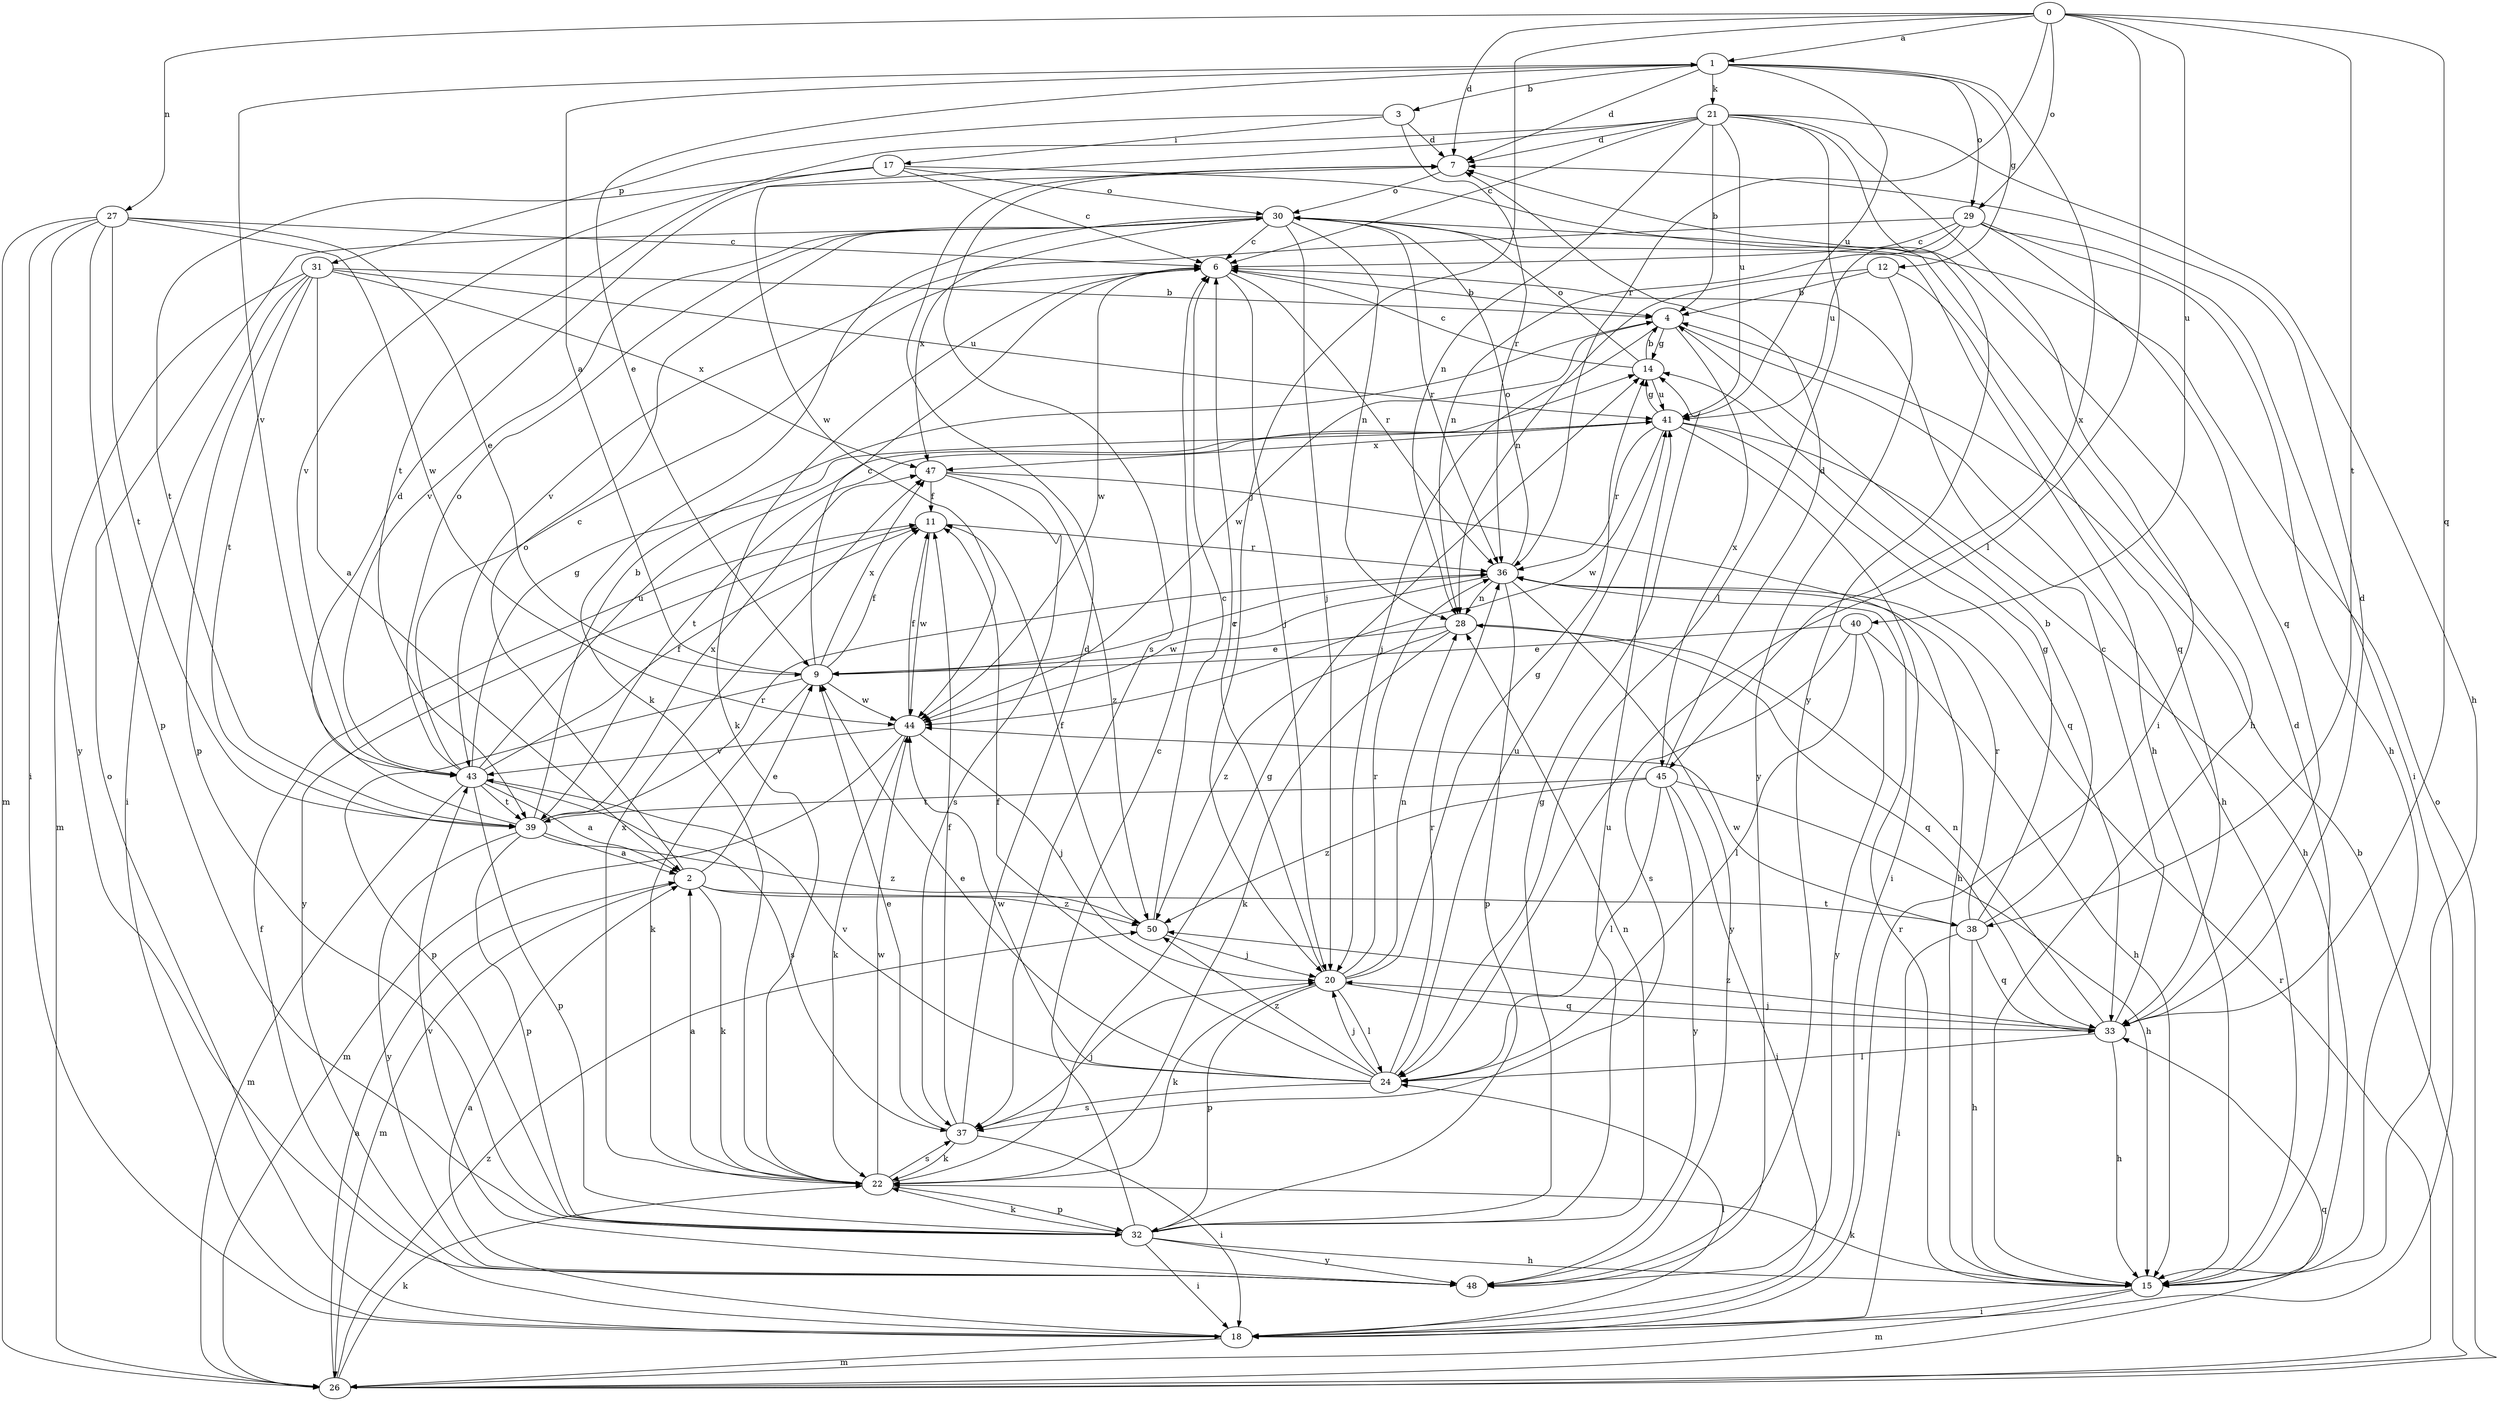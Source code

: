 strict digraph  {
0;
1;
2;
3;
4;
6;
7;
9;
11;
12;
14;
15;
17;
18;
20;
21;
22;
24;
26;
27;
28;
29;
30;
31;
32;
33;
36;
37;
38;
39;
40;
41;
43;
44;
45;
47;
48;
50;
0 -> 1  [label=a];
0 -> 7  [label=d];
0 -> 20  [label=j];
0 -> 24  [label=l];
0 -> 27  [label=n];
0 -> 29  [label=o];
0 -> 33  [label=q];
0 -> 36  [label=r];
0 -> 38  [label=t];
0 -> 40  [label=u];
1 -> 3  [label=b];
1 -> 7  [label=d];
1 -> 9  [label=e];
1 -> 12  [label=g];
1 -> 21  [label=k];
1 -> 29  [label=o];
1 -> 41  [label=u];
1 -> 43  [label=v];
1 -> 45  [label=x];
2 -> 9  [label=e];
2 -> 22  [label=k];
2 -> 26  [label=m];
2 -> 30  [label=o];
2 -> 38  [label=t];
2 -> 50  [label=z];
3 -> 7  [label=d];
3 -> 17  [label=i];
3 -> 31  [label=p];
3 -> 36  [label=r];
4 -> 14  [label=g];
4 -> 15  [label=h];
4 -> 20  [label=j];
4 -> 44  [label=w];
4 -> 45  [label=x];
6 -> 4  [label=b];
6 -> 20  [label=j];
6 -> 22  [label=k];
6 -> 36  [label=r];
6 -> 44  [label=w];
7 -> 30  [label=o];
7 -> 37  [label=s];
9 -> 1  [label=a];
9 -> 6  [label=c];
9 -> 11  [label=f];
9 -> 22  [label=k];
9 -> 32  [label=p];
9 -> 36  [label=r];
9 -> 44  [label=w];
9 -> 47  [label=x];
11 -> 36  [label=r];
11 -> 44  [label=w];
11 -> 48  [label=y];
12 -> 4  [label=b];
12 -> 28  [label=n];
12 -> 33  [label=q];
12 -> 48  [label=y];
14 -> 4  [label=b];
14 -> 6  [label=c];
14 -> 30  [label=o];
14 -> 41  [label=u];
15 -> 7  [label=d];
15 -> 18  [label=i];
15 -> 22  [label=k];
15 -> 26  [label=m];
15 -> 36  [label=r];
17 -> 6  [label=c];
17 -> 15  [label=h];
17 -> 30  [label=o];
17 -> 39  [label=t];
17 -> 43  [label=v];
18 -> 2  [label=a];
18 -> 11  [label=f];
18 -> 24  [label=l];
18 -> 26  [label=m];
18 -> 30  [label=o];
20 -> 6  [label=c];
20 -> 14  [label=g];
20 -> 22  [label=k];
20 -> 24  [label=l];
20 -> 28  [label=n];
20 -> 32  [label=p];
20 -> 33  [label=q];
20 -> 36  [label=r];
21 -> 4  [label=b];
21 -> 6  [label=c];
21 -> 7  [label=d];
21 -> 15  [label=h];
21 -> 18  [label=i];
21 -> 24  [label=l];
21 -> 28  [label=n];
21 -> 39  [label=t];
21 -> 41  [label=u];
21 -> 44  [label=w];
21 -> 48  [label=y];
22 -> 2  [label=a];
22 -> 14  [label=g];
22 -> 32  [label=p];
22 -> 37  [label=s];
22 -> 44  [label=w];
22 -> 47  [label=x];
24 -> 9  [label=e];
24 -> 11  [label=f];
24 -> 20  [label=j];
24 -> 36  [label=r];
24 -> 37  [label=s];
24 -> 41  [label=u];
24 -> 43  [label=v];
24 -> 44  [label=w];
24 -> 50  [label=z];
26 -> 2  [label=a];
26 -> 4  [label=b];
26 -> 22  [label=k];
26 -> 30  [label=o];
26 -> 33  [label=q];
26 -> 36  [label=r];
26 -> 50  [label=z];
27 -> 6  [label=c];
27 -> 9  [label=e];
27 -> 18  [label=i];
27 -> 26  [label=m];
27 -> 32  [label=p];
27 -> 39  [label=t];
27 -> 44  [label=w];
27 -> 48  [label=y];
28 -> 9  [label=e];
28 -> 22  [label=k];
28 -> 33  [label=q];
28 -> 50  [label=z];
29 -> 6  [label=c];
29 -> 15  [label=h];
29 -> 18  [label=i];
29 -> 28  [label=n];
29 -> 33  [label=q];
29 -> 41  [label=u];
29 -> 43  [label=v];
30 -> 6  [label=c];
30 -> 15  [label=h];
30 -> 20  [label=j];
30 -> 22  [label=k];
30 -> 28  [label=n];
30 -> 36  [label=r];
30 -> 43  [label=v];
30 -> 47  [label=x];
31 -> 2  [label=a];
31 -> 4  [label=b];
31 -> 18  [label=i];
31 -> 26  [label=m];
31 -> 32  [label=p];
31 -> 39  [label=t];
31 -> 41  [label=u];
31 -> 47  [label=x];
32 -> 6  [label=c];
32 -> 14  [label=g];
32 -> 15  [label=h];
32 -> 18  [label=i];
32 -> 22  [label=k];
32 -> 28  [label=n];
32 -> 41  [label=u];
32 -> 48  [label=y];
33 -> 6  [label=c];
33 -> 7  [label=d];
33 -> 15  [label=h];
33 -> 20  [label=j];
33 -> 24  [label=l];
33 -> 28  [label=n];
33 -> 50  [label=z];
36 -> 28  [label=n];
36 -> 30  [label=o];
36 -> 32  [label=p];
36 -> 44  [label=w];
36 -> 48  [label=y];
37 -> 7  [label=d];
37 -> 9  [label=e];
37 -> 11  [label=f];
37 -> 18  [label=i];
37 -> 20  [label=j];
37 -> 22  [label=k];
38 -> 4  [label=b];
38 -> 14  [label=g];
38 -> 15  [label=h];
38 -> 18  [label=i];
38 -> 33  [label=q];
38 -> 36  [label=r];
38 -> 44  [label=w];
39 -> 2  [label=a];
39 -> 4  [label=b];
39 -> 7  [label=d];
39 -> 32  [label=p];
39 -> 36  [label=r];
39 -> 47  [label=x];
39 -> 48  [label=y];
39 -> 50  [label=z];
40 -> 9  [label=e];
40 -> 15  [label=h];
40 -> 24  [label=l];
40 -> 37  [label=s];
40 -> 48  [label=y];
41 -> 14  [label=g];
41 -> 15  [label=h];
41 -> 18  [label=i];
41 -> 33  [label=q];
41 -> 36  [label=r];
41 -> 39  [label=t];
41 -> 44  [label=w];
41 -> 47  [label=x];
43 -> 2  [label=a];
43 -> 6  [label=c];
43 -> 11  [label=f];
43 -> 14  [label=g];
43 -> 26  [label=m];
43 -> 30  [label=o];
43 -> 32  [label=p];
43 -> 37  [label=s];
43 -> 39  [label=t];
43 -> 41  [label=u];
44 -> 11  [label=f];
44 -> 20  [label=j];
44 -> 22  [label=k];
44 -> 26  [label=m];
44 -> 43  [label=v];
45 -> 7  [label=d];
45 -> 15  [label=h];
45 -> 18  [label=i];
45 -> 24  [label=l];
45 -> 39  [label=t];
45 -> 48  [label=y];
45 -> 50  [label=z];
47 -> 11  [label=f];
47 -> 15  [label=h];
47 -> 37  [label=s];
47 -> 50  [label=z];
48 -> 43  [label=v];
50 -> 6  [label=c];
50 -> 11  [label=f];
50 -> 20  [label=j];
}

